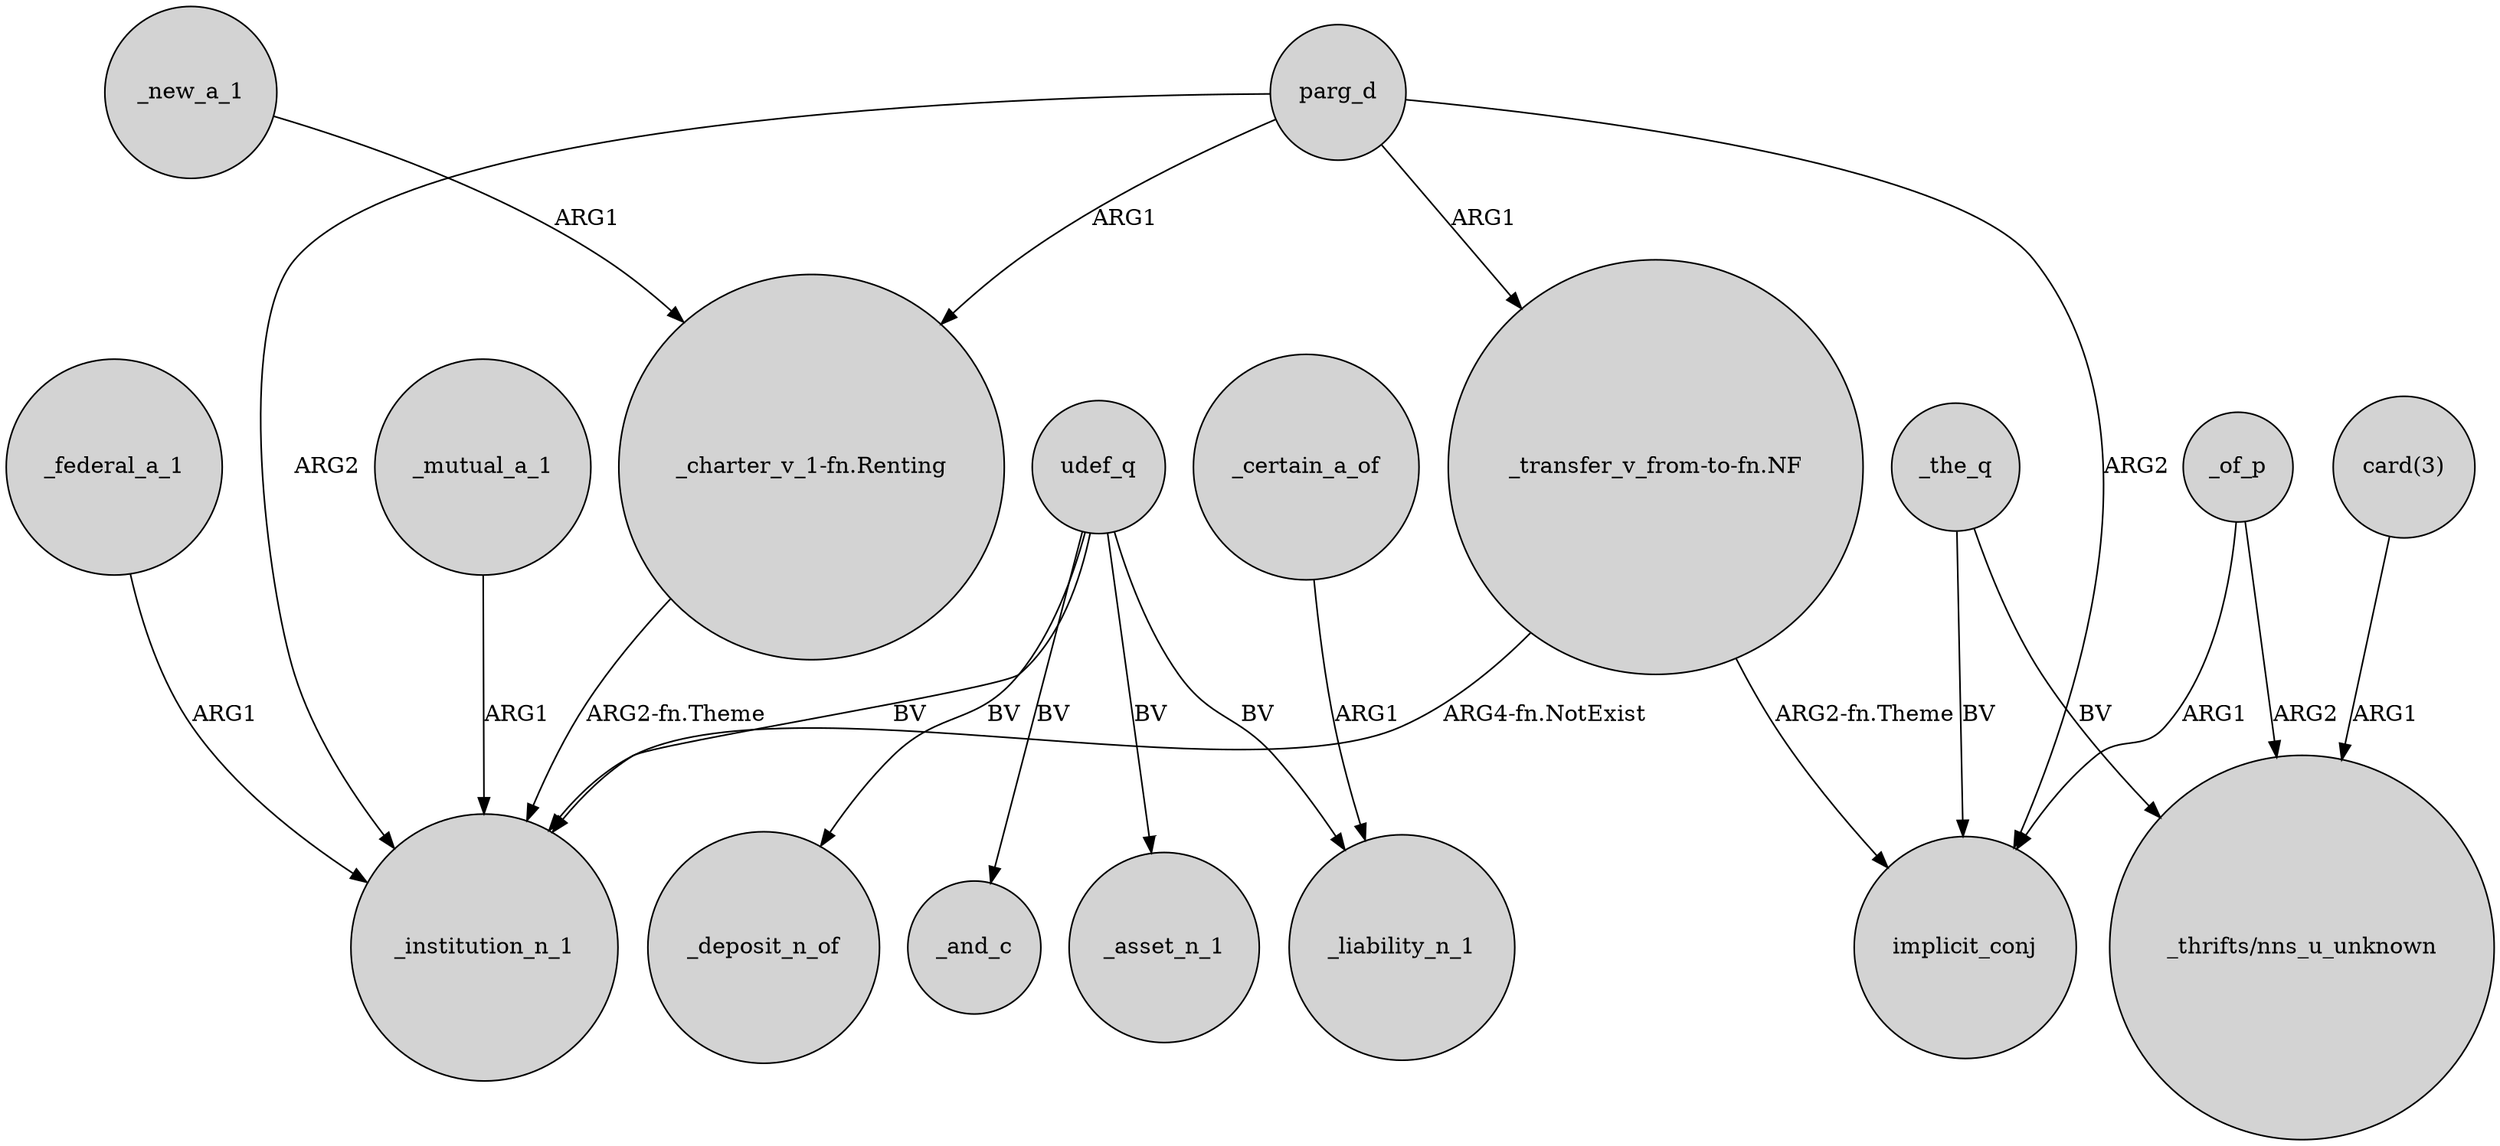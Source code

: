 digraph {
	node [shape=circle style=filled]
	parg_d -> implicit_conj [label=ARG2]
	parg_d -> "_charter_v_1-fn.Renting" [label=ARG1]
	udef_q -> _liability_n_1 [label=BV]
	"card(3)" -> "_thrifts/nns_u_unknown" [label=ARG1]
	"_transfer_v_from-to-fn.NF" -> _institution_n_1 [label="ARG4-fn.NotExist"]
	_the_q -> implicit_conj [label=BV]
	"_charter_v_1-fn.Renting" -> _institution_n_1 [label="ARG2-fn.Theme"]
	udef_q -> _asset_n_1 [label=BV]
	parg_d -> "_transfer_v_from-to-fn.NF" [label=ARG1]
	udef_q -> _institution_n_1 [label=BV]
	_new_a_1 -> "_charter_v_1-fn.Renting" [label=ARG1]
	_federal_a_1 -> _institution_n_1 [label=ARG1]
	udef_q -> _deposit_n_of [label=BV]
	"_transfer_v_from-to-fn.NF" -> implicit_conj [label="ARG2-fn.Theme"]
	_the_q -> "_thrifts/nns_u_unknown" [label=BV]
	_certain_a_of -> _liability_n_1 [label=ARG1]
	_of_p -> "_thrifts/nns_u_unknown" [label=ARG2]
	_of_p -> implicit_conj [label=ARG1]
	_mutual_a_1 -> _institution_n_1 [label=ARG1]
	parg_d -> _institution_n_1 [label=ARG2]
	udef_q -> _and_c [label=BV]
}
